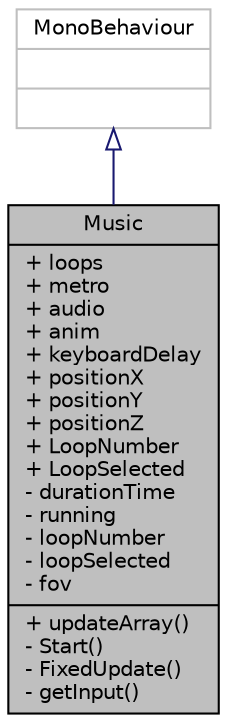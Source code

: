 digraph "Music"
{
  edge [fontname="Helvetica",fontsize="10",labelfontname="Helvetica",labelfontsize="10"];
  node [fontname="Helvetica",fontsize="10",shape=record];
  Node1 [label="{Music\n|+ loops\l+ metro\l+ audio\l+ anim\l+ keyboardDelay\l+ positionX\l+ positionY\l+ positionZ\l+ LoopNumber\l+ LoopSelected\l- durationTime\l- running\l- loopNumber\l- loopSelected\l- fov\l|+ updateArray()\l- Start()\l- FixedUpdate()\l- getInput()\l}",height=0.2,width=0.4,color="black", fillcolor="grey75", style="filled", fontcolor="black"];
  Node2 -> Node1 [dir="back",color="midnightblue",fontsize="10",style="solid",arrowtail="onormal",fontname="Helvetica"];
  Node2 [label="{MonoBehaviour\n||}",height=0.2,width=0.4,color="grey75", fillcolor="white", style="filled"];
}
